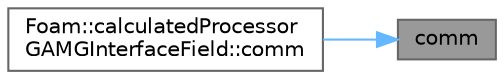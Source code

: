 digraph "comm"
{
 // LATEX_PDF_SIZE
  bgcolor="transparent";
  edge [fontname=Helvetica,fontsize=10,labelfontname=Helvetica,labelfontsize=10];
  node [fontname=Helvetica,fontsize=10,shape=box,height=0.2,width=0.4];
  rankdir="RL";
  Node1 [id="Node000001",label="comm",height=0.2,width=0.4,color="gray40", fillcolor="grey60", style="filled", fontcolor="black",tooltip=" "];
  Node1 -> Node2 [id="edge1_Node000001_Node000002",dir="back",color="steelblue1",style="solid",tooltip=" "];
  Node2 [id="Node000002",label="Foam::calculatedProcessor\lGAMGInterfaceField::comm",height=0.2,width=0.4,color="grey40", fillcolor="white", style="filled",URL="$classFoam_1_1calculatedProcessorGAMGInterfaceField.html#a8bdf05e14c00281ba14f0e1e24c2dd58",tooltip=" "];
}
